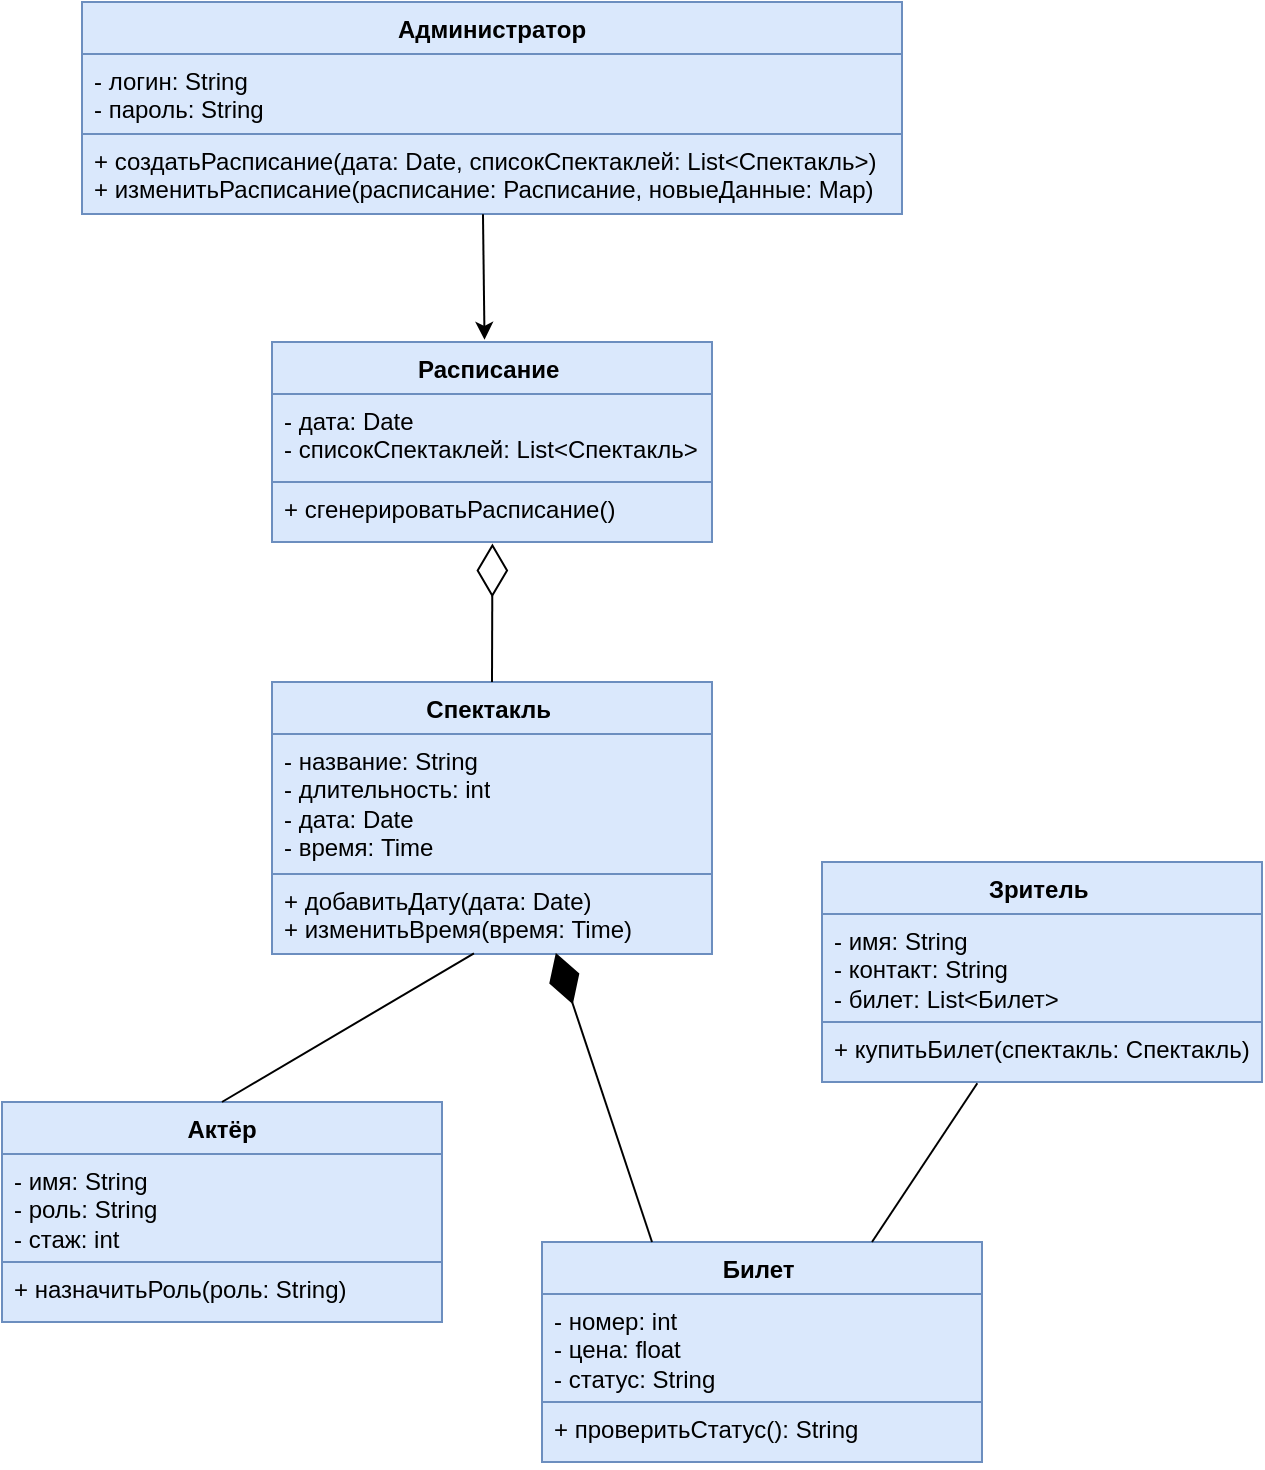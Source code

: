 <mxfile version="26.0.16">
  <diagram name="Страница — 1" id="7K1EFk29ftSMJnt0QVcZ">
    <mxGraphModel dx="1149" dy="789" grid="1" gridSize="10" guides="1" tooltips="1" connect="1" arrows="1" fold="1" page="1" pageScale="1" pageWidth="827" pageHeight="1169" math="0" shadow="0">
      <root>
        <mxCell id="0" />
        <mxCell id="1" parent="0" />
        <mxCell id="uNZHGMaiNZhY9uvdUQwh-5" value="Администратор" style="swimlane;fontStyle=1;align=center;verticalAlign=top;childLayout=stackLayout;horizontal=1;startSize=26;horizontalStack=0;resizeParent=1;resizeParentMax=0;resizeLast=0;collapsible=1;marginBottom=0;whiteSpace=wrap;html=1;fillColor=#dae8fc;strokeColor=#6c8ebf;" vertex="1" parent="1">
          <mxGeometry x="90" y="390" width="410" height="106" as="geometry" />
        </mxCell>
        <mxCell id="uNZHGMaiNZhY9uvdUQwh-6" value="&lt;div&gt;- логин: String&lt;/div&gt;&lt;div&gt;- пароль: String&lt;/div&gt;&lt;div&gt;&lt;br&gt;&lt;/div&gt;" style="text;strokeColor=#6c8ebf;fillColor=#dae8fc;align=left;verticalAlign=top;spacingLeft=4;spacingRight=4;overflow=hidden;rotatable=0;points=[[0,0.5],[1,0.5]];portConstraint=eastwest;whiteSpace=wrap;html=1;" vertex="1" parent="uNZHGMaiNZhY9uvdUQwh-5">
          <mxGeometry y="26" width="410" height="40" as="geometry" />
        </mxCell>
        <mxCell id="uNZHGMaiNZhY9uvdUQwh-8" value="&lt;div&gt;+ создатьРасписание(дата: Date, списокСпектаклей: List&amp;lt;Спектакль&amp;gt;)&lt;/div&gt;&lt;div&gt;+ изменитьРасписание(расписание: Расписание, новыеДанные: Map)&lt;/div&gt;" style="text;strokeColor=#6c8ebf;fillColor=#dae8fc;align=left;verticalAlign=top;spacingLeft=4;spacingRight=4;overflow=hidden;rotatable=0;points=[[0,0.5],[1,0.5]];portConstraint=eastwest;whiteSpace=wrap;html=1;" vertex="1" parent="uNZHGMaiNZhY9uvdUQwh-5">
          <mxGeometry y="66" width="410" height="40" as="geometry" />
        </mxCell>
        <mxCell id="uNZHGMaiNZhY9uvdUQwh-9" value="Расписание&amp;nbsp;" style="swimlane;fontStyle=1;align=center;verticalAlign=top;childLayout=stackLayout;horizontal=1;startSize=26;horizontalStack=0;resizeParent=1;resizeParentMax=0;resizeLast=0;collapsible=1;marginBottom=0;whiteSpace=wrap;html=1;fillColor=#dae8fc;strokeColor=#6c8ebf;" vertex="1" parent="1">
          <mxGeometry x="185" y="560" width="220" height="100" as="geometry" />
        </mxCell>
        <mxCell id="uNZHGMaiNZhY9uvdUQwh-10" value="- дата: Date&lt;div&gt;- списокСпектаклей: List&amp;lt;Спектакль&amp;gt;&lt;/div&gt;" style="text;strokeColor=#6c8ebf;fillColor=#dae8fc;align=left;verticalAlign=top;spacingLeft=4;spacingRight=4;overflow=hidden;rotatable=0;points=[[0,0.5],[1,0.5]];portConstraint=eastwest;whiteSpace=wrap;html=1;" vertex="1" parent="uNZHGMaiNZhY9uvdUQwh-9">
          <mxGeometry y="26" width="220" height="44" as="geometry" />
        </mxCell>
        <mxCell id="uNZHGMaiNZhY9uvdUQwh-12" value="+ сгенерироватьРасписание()" style="text;strokeColor=#6c8ebf;fillColor=#dae8fc;align=left;verticalAlign=top;spacingLeft=4;spacingRight=4;overflow=hidden;rotatable=0;points=[[0,0.5],[1,0.5]];portConstraint=eastwest;whiteSpace=wrap;html=1;" vertex="1" parent="uNZHGMaiNZhY9uvdUQwh-9">
          <mxGeometry y="70" width="220" height="30" as="geometry" />
        </mxCell>
        <mxCell id="uNZHGMaiNZhY9uvdUQwh-13" value="Спектакль&amp;nbsp;" style="swimlane;fontStyle=1;align=center;verticalAlign=top;childLayout=stackLayout;horizontal=1;startSize=26;horizontalStack=0;resizeParent=1;resizeParentMax=0;resizeLast=0;collapsible=1;marginBottom=0;whiteSpace=wrap;html=1;fillColor=#dae8fc;strokeColor=#6c8ebf;" vertex="1" parent="1">
          <mxGeometry x="185" y="730" width="220" height="136" as="geometry" />
        </mxCell>
        <mxCell id="uNZHGMaiNZhY9uvdUQwh-14" value="&lt;div&gt;- название: String&lt;/div&gt;&lt;div&gt;- длительность: int&lt;/div&gt;&lt;div&gt;- дата: Date&lt;/div&gt;&lt;div&gt;- время: Time&lt;/div&gt;" style="text;strokeColor=#6c8ebf;fillColor=#dae8fc;align=left;verticalAlign=top;spacingLeft=4;spacingRight=4;overflow=hidden;rotatable=0;points=[[0,0.5],[1,0.5]];portConstraint=eastwest;whiteSpace=wrap;html=1;" vertex="1" parent="uNZHGMaiNZhY9uvdUQwh-13">
          <mxGeometry y="26" width="220" height="70" as="geometry" />
        </mxCell>
        <mxCell id="uNZHGMaiNZhY9uvdUQwh-16" value="&lt;div&gt;+ добавитьДату(дата: Date)&lt;/div&gt;&lt;div&gt;+ изменитьВремя(время: Time)&lt;/div&gt;" style="text;strokeColor=#6c8ebf;fillColor=#dae8fc;align=left;verticalAlign=top;spacingLeft=4;spacingRight=4;overflow=hidden;rotatable=0;points=[[0,0.5],[1,0.5]];portConstraint=eastwest;whiteSpace=wrap;html=1;" vertex="1" parent="uNZHGMaiNZhY9uvdUQwh-13">
          <mxGeometry y="96" width="220" height="40" as="geometry" />
        </mxCell>
        <mxCell id="uNZHGMaiNZhY9uvdUQwh-17" value="Актёр" style="swimlane;fontStyle=1;align=center;verticalAlign=top;childLayout=stackLayout;horizontal=1;startSize=26;horizontalStack=0;resizeParent=1;resizeParentMax=0;resizeLast=0;collapsible=1;marginBottom=0;whiteSpace=wrap;html=1;fillColor=#dae8fc;strokeColor=#6c8ebf;" vertex="1" parent="1">
          <mxGeometry x="50" y="940" width="220" height="110" as="geometry" />
        </mxCell>
        <mxCell id="uNZHGMaiNZhY9uvdUQwh-18" value="&lt;div&gt;- имя: String&lt;/div&gt;&lt;div&gt;- роль: String&lt;/div&gt;&lt;div&gt;- стаж: int&lt;/div&gt;" style="text;strokeColor=#6c8ebf;fillColor=#dae8fc;align=left;verticalAlign=top;spacingLeft=4;spacingRight=4;overflow=hidden;rotatable=0;points=[[0,0.5],[1,0.5]];portConstraint=eastwest;whiteSpace=wrap;html=1;" vertex="1" parent="uNZHGMaiNZhY9uvdUQwh-17">
          <mxGeometry y="26" width="220" height="54" as="geometry" />
        </mxCell>
        <mxCell id="uNZHGMaiNZhY9uvdUQwh-20" value="+ назначитьРоль(роль: String)" style="text;strokeColor=#6c8ebf;fillColor=#dae8fc;align=left;verticalAlign=top;spacingLeft=4;spacingRight=4;overflow=hidden;rotatable=0;points=[[0,0.5],[1,0.5]];portConstraint=eastwest;whiteSpace=wrap;html=1;" vertex="1" parent="uNZHGMaiNZhY9uvdUQwh-17">
          <mxGeometry y="80" width="220" height="30" as="geometry" />
        </mxCell>
        <mxCell id="uNZHGMaiNZhY9uvdUQwh-21" value="Зритель&amp;nbsp;" style="swimlane;fontStyle=1;align=center;verticalAlign=top;childLayout=stackLayout;horizontal=1;startSize=26;horizontalStack=0;resizeParent=1;resizeParentMax=0;resizeLast=0;collapsible=1;marginBottom=0;whiteSpace=wrap;html=1;fillColor=#dae8fc;strokeColor=#6c8ebf;" vertex="1" parent="1">
          <mxGeometry x="460" y="820" width="220" height="110" as="geometry" />
        </mxCell>
        <mxCell id="uNZHGMaiNZhY9uvdUQwh-22" value="&lt;div&gt;- имя: String&lt;/div&gt;&lt;div&gt;- контакт: String&lt;/div&gt;&lt;div&gt;- билет: List&amp;lt;Билет&amp;gt;&lt;/div&gt;" style="text;strokeColor=#6c8ebf;fillColor=#dae8fc;align=left;verticalAlign=top;spacingLeft=4;spacingRight=4;overflow=hidden;rotatable=0;points=[[0,0.5],[1,0.5]];portConstraint=eastwest;whiteSpace=wrap;html=1;" vertex="1" parent="uNZHGMaiNZhY9uvdUQwh-21">
          <mxGeometry y="26" width="220" height="54" as="geometry" />
        </mxCell>
        <mxCell id="uNZHGMaiNZhY9uvdUQwh-24" value="+ купитьБилет(спектакль: Спектакль)" style="text;strokeColor=#6c8ebf;fillColor=#dae8fc;align=left;verticalAlign=top;spacingLeft=4;spacingRight=4;overflow=hidden;rotatable=0;points=[[0,0.5],[1,0.5]];portConstraint=eastwest;whiteSpace=wrap;html=1;" vertex="1" parent="uNZHGMaiNZhY9uvdUQwh-21">
          <mxGeometry y="80" width="220" height="30" as="geometry" />
        </mxCell>
        <mxCell id="uNZHGMaiNZhY9uvdUQwh-25" value="Билет&amp;nbsp;" style="swimlane;fontStyle=1;align=center;verticalAlign=top;childLayout=stackLayout;horizontal=1;startSize=26;horizontalStack=0;resizeParent=1;resizeParentMax=0;resizeLast=0;collapsible=1;marginBottom=0;whiteSpace=wrap;html=1;fillColor=#dae8fc;strokeColor=#6c8ebf;" vertex="1" parent="1">
          <mxGeometry x="320" y="1010" width="220" height="110" as="geometry" />
        </mxCell>
        <mxCell id="uNZHGMaiNZhY9uvdUQwh-26" value="&lt;div&gt;- номер: int&lt;/div&gt;&lt;div&gt;- цена: float&lt;/div&gt;&lt;div&gt;- статус: String&lt;/div&gt;" style="text;strokeColor=#6c8ebf;fillColor=#dae8fc;align=left;verticalAlign=top;spacingLeft=4;spacingRight=4;overflow=hidden;rotatable=0;points=[[0,0.5],[1,0.5]];portConstraint=eastwest;whiteSpace=wrap;html=1;" vertex="1" parent="uNZHGMaiNZhY9uvdUQwh-25">
          <mxGeometry y="26" width="220" height="54" as="geometry" />
        </mxCell>
        <mxCell id="uNZHGMaiNZhY9uvdUQwh-28" value="+ проверитьСтатус(): String" style="text;strokeColor=#6c8ebf;fillColor=#dae8fc;align=left;verticalAlign=top;spacingLeft=4;spacingRight=4;overflow=hidden;rotatable=0;points=[[0,0.5],[1,0.5]];portConstraint=eastwest;whiteSpace=wrap;html=1;" vertex="1" parent="uNZHGMaiNZhY9uvdUQwh-25">
          <mxGeometry y="80" width="220" height="30" as="geometry" />
        </mxCell>
        <mxCell id="uNZHGMaiNZhY9uvdUQwh-29" value="" style="endArrow=classic;html=1;rounded=0;exitX=0.489;exitY=1.004;exitDx=0;exitDy=0;exitPerimeter=0;entryX=0.483;entryY=-0.011;entryDx=0;entryDy=0;entryPerimeter=0;" edge="1" parent="1" source="uNZHGMaiNZhY9uvdUQwh-8" target="uNZHGMaiNZhY9uvdUQwh-9">
          <mxGeometry width="50" height="50" relative="1" as="geometry">
            <mxPoint x="296.2" y="499.67" as="sourcePoint" />
            <mxPoint x="293.8" y="560" as="targetPoint" />
          </mxGeometry>
        </mxCell>
        <mxCell id="uNZHGMaiNZhY9uvdUQwh-30" value="" style="endArrow=diamondThin;endFill=0;endSize=24;html=1;rounded=0;entryX=0.501;entryY=1.025;entryDx=0;entryDy=0;entryPerimeter=0;exitX=0.5;exitY=0;exitDx=0;exitDy=0;" edge="1" parent="1" source="uNZHGMaiNZhY9uvdUQwh-13" target="uNZHGMaiNZhY9uvdUQwh-12">
          <mxGeometry width="160" relative="1" as="geometry">
            <mxPoint x="420" y="810" as="sourcePoint" />
            <mxPoint x="580" y="810" as="targetPoint" />
          </mxGeometry>
        </mxCell>
        <mxCell id="uNZHGMaiNZhY9uvdUQwh-31" value="" style="endArrow=none;html=1;rounded=0;exitX=0.5;exitY=0;exitDx=0;exitDy=0;entryX=0.459;entryY=0.992;entryDx=0;entryDy=0;entryPerimeter=0;" edge="1" parent="1" source="uNZHGMaiNZhY9uvdUQwh-17" target="uNZHGMaiNZhY9uvdUQwh-16">
          <mxGeometry width="50" height="50" relative="1" as="geometry">
            <mxPoint x="490" y="960" as="sourcePoint" />
            <mxPoint x="540" y="910" as="targetPoint" />
          </mxGeometry>
        </mxCell>
        <mxCell id="uNZHGMaiNZhY9uvdUQwh-32" value="" style="endArrow=diamondThin;endFill=1;endSize=24;html=1;rounded=0;entryX=0.645;entryY=0.987;entryDx=0;entryDy=0;entryPerimeter=0;exitX=0.25;exitY=0;exitDx=0;exitDy=0;" edge="1" parent="1" source="uNZHGMaiNZhY9uvdUQwh-25" target="uNZHGMaiNZhY9uvdUQwh-16">
          <mxGeometry width="160" relative="1" as="geometry">
            <mxPoint x="350" y="1020" as="sourcePoint" />
            <mxPoint x="490" y="960" as="targetPoint" />
          </mxGeometry>
        </mxCell>
        <mxCell id="uNZHGMaiNZhY9uvdUQwh-33" value="" style="endArrow=none;html=1;rounded=0;exitX=0.75;exitY=0;exitDx=0;exitDy=0;entryX=0.353;entryY=1.021;entryDx=0;entryDy=0;entryPerimeter=0;" edge="1" parent="1" source="uNZHGMaiNZhY9uvdUQwh-25" target="uNZHGMaiNZhY9uvdUQwh-24">
          <mxGeometry width="50" height="50" relative="1" as="geometry">
            <mxPoint x="430" y="1035" as="sourcePoint" />
            <mxPoint x="556" y="965" as="targetPoint" />
          </mxGeometry>
        </mxCell>
      </root>
    </mxGraphModel>
  </diagram>
</mxfile>
